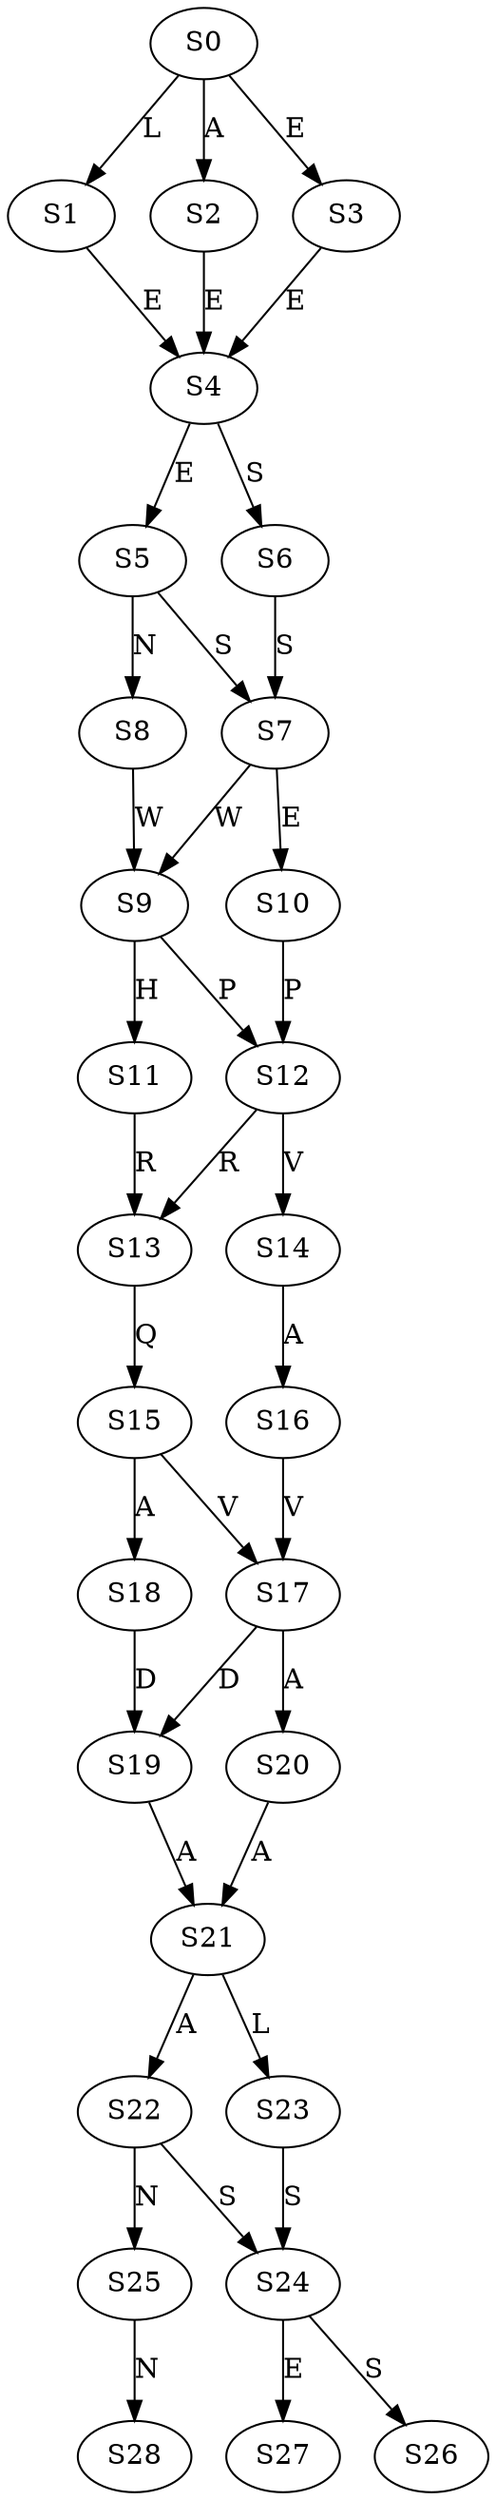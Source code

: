 strict digraph  {
	S0 -> S1 [ label = L ];
	S0 -> S2 [ label = A ];
	S0 -> S3 [ label = E ];
	S1 -> S4 [ label = E ];
	S2 -> S4 [ label = E ];
	S3 -> S4 [ label = E ];
	S4 -> S5 [ label = E ];
	S4 -> S6 [ label = S ];
	S5 -> S7 [ label = S ];
	S5 -> S8 [ label = N ];
	S6 -> S7 [ label = S ];
	S7 -> S9 [ label = W ];
	S7 -> S10 [ label = E ];
	S8 -> S9 [ label = W ];
	S9 -> S11 [ label = H ];
	S9 -> S12 [ label = P ];
	S10 -> S12 [ label = P ];
	S11 -> S13 [ label = R ];
	S12 -> S14 [ label = V ];
	S12 -> S13 [ label = R ];
	S13 -> S15 [ label = Q ];
	S14 -> S16 [ label = A ];
	S15 -> S17 [ label = V ];
	S15 -> S18 [ label = A ];
	S16 -> S17 [ label = V ];
	S17 -> S19 [ label = D ];
	S17 -> S20 [ label = A ];
	S18 -> S19 [ label = D ];
	S19 -> S21 [ label = A ];
	S20 -> S21 [ label = A ];
	S21 -> S22 [ label = A ];
	S21 -> S23 [ label = L ];
	S22 -> S24 [ label = S ];
	S22 -> S25 [ label = N ];
	S23 -> S24 [ label = S ];
	S24 -> S26 [ label = S ];
	S24 -> S27 [ label = E ];
	S25 -> S28 [ label = N ];
}
